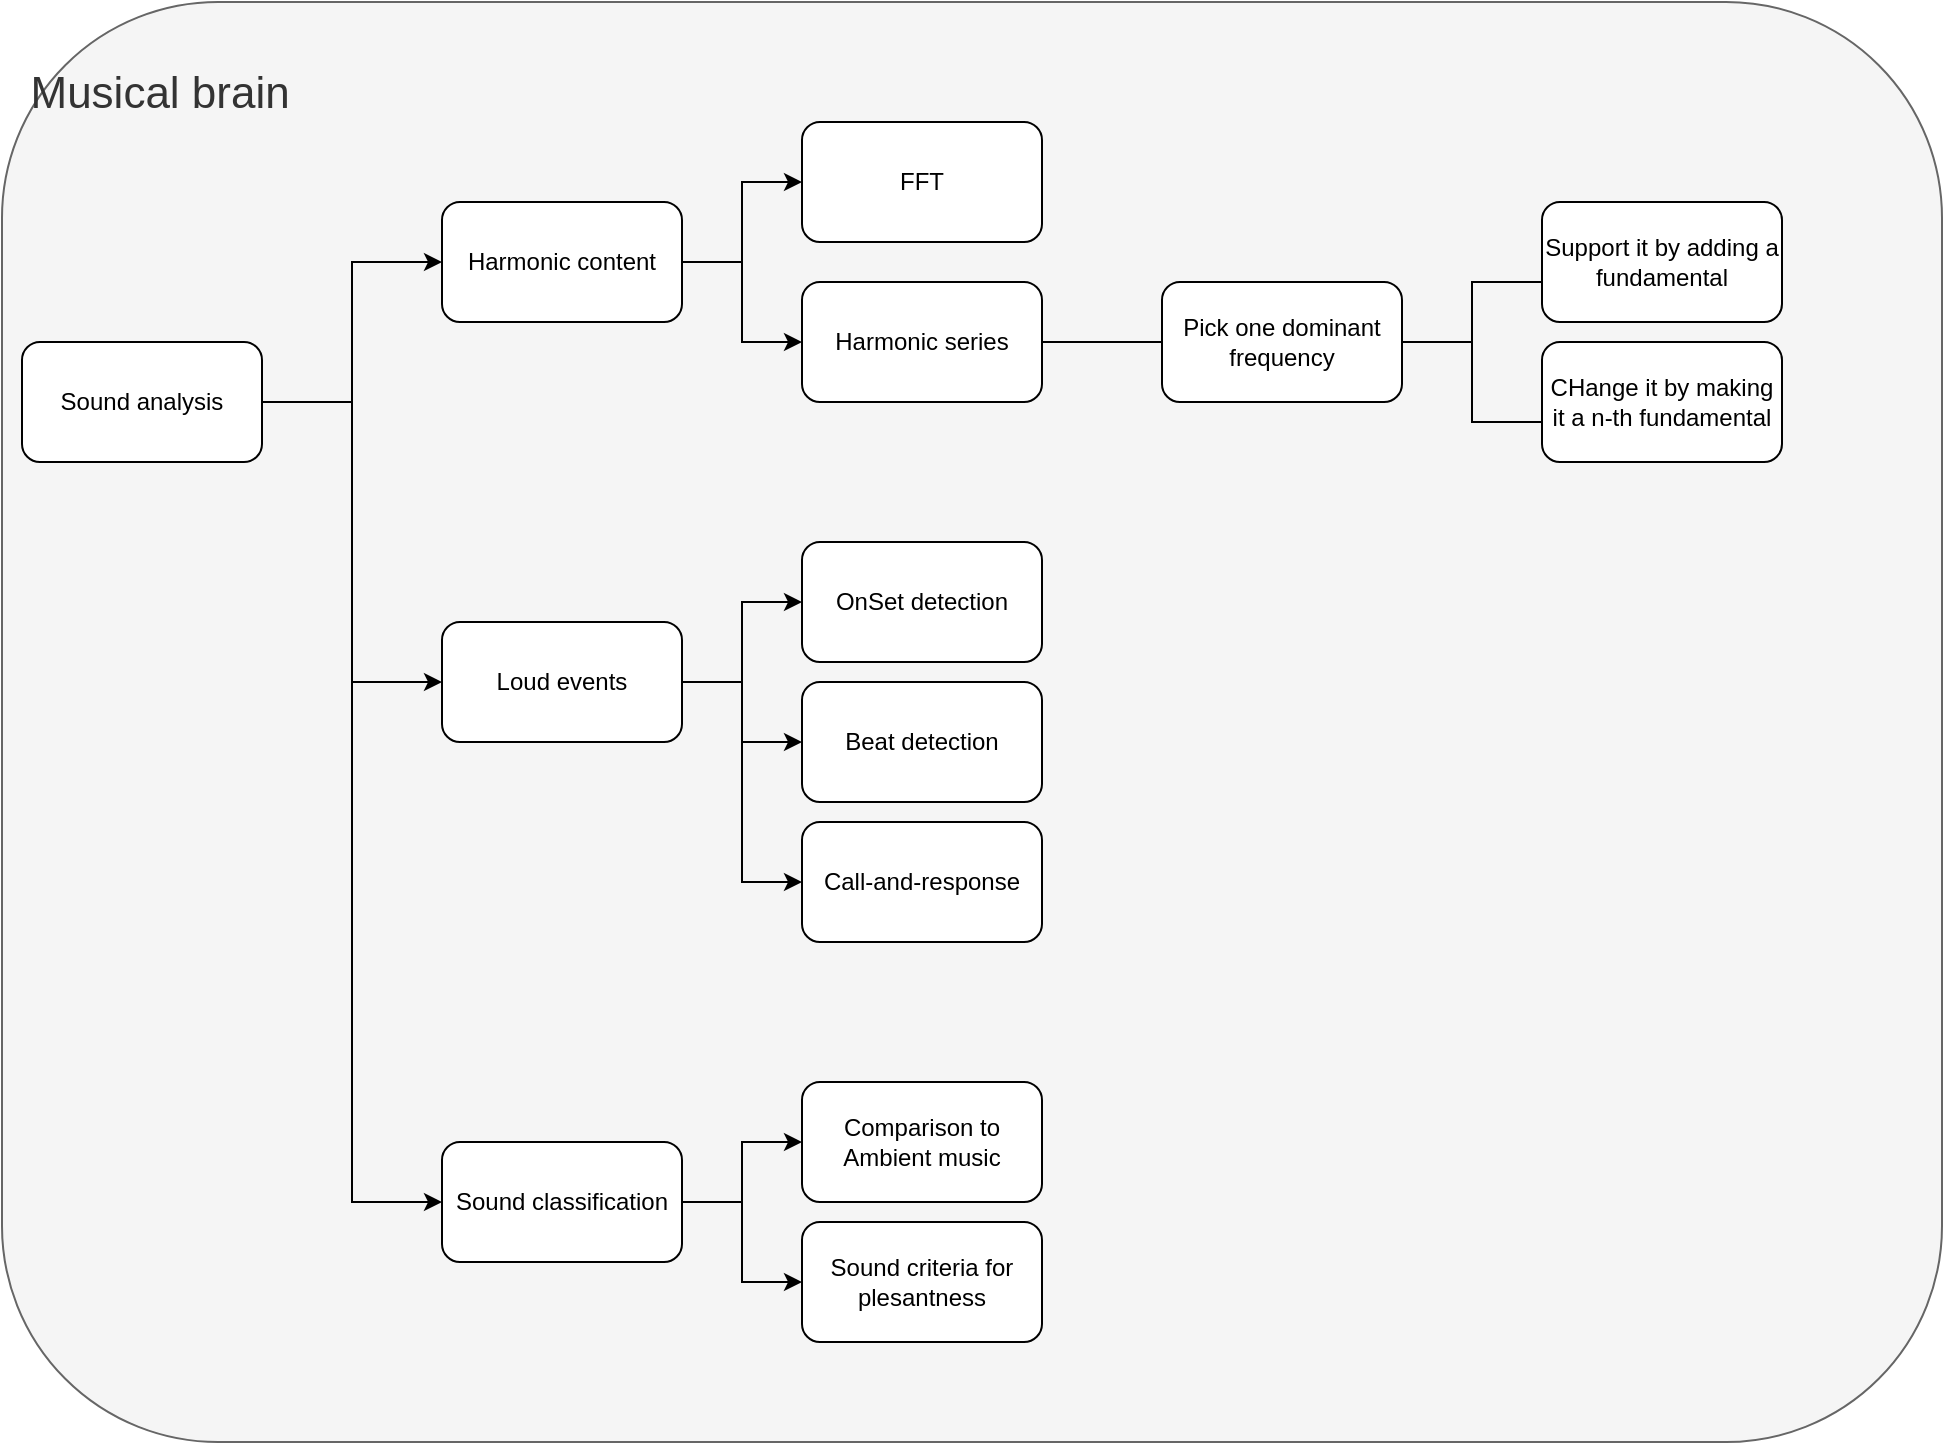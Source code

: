 <mxfile version="20.5.3" type="github">
  <diagram id="TSrqLb41TUzN-wV6DG5-" name="Page-1">
    <mxGraphModel dx="1627" dy="1038" grid="1" gridSize="10" guides="1" tooltips="1" connect="1" arrows="1" fold="1" page="1" pageScale="1" pageWidth="1654" pageHeight="1169" math="0" shadow="0">
      <root>
        <mxCell id="0" />
        <mxCell id="1" parent="0" />
        <mxCell id="s29h0F7StyeTCf7dUMEe-1" value="&lt;font style=&quot;font-size: 22px;&quot;&gt;&lt;br&gt;&lt;span style=&quot;white-space: pre;&quot;&gt;&lt;span style=&quot;white-space: pre;&quot;&gt;	&lt;/span&gt;	&lt;/span&gt;Musical brain&lt;/font&gt;" style="rounded=1;whiteSpace=wrap;html=1;sketch=0;align=left;verticalAlign=top;fillColor=#f5f5f5;fontColor=#333333;strokeColor=#666666;" parent="1" vertex="1">
          <mxGeometry x="40" y="60" width="970" height="720" as="geometry" />
        </mxCell>
        <mxCell id="s29h0F7StyeTCf7dUMEe-6" style="edgeStyle=orthogonalEdgeStyle;rounded=0;orthogonalLoop=1;jettySize=auto;html=1;entryX=0;entryY=0.5;entryDx=0;entryDy=0;" parent="1" source="s29h0F7StyeTCf7dUMEe-2" target="s29h0F7StyeTCf7dUMEe-3" edge="1">
          <mxGeometry relative="1" as="geometry" />
        </mxCell>
        <mxCell id="s29h0F7StyeTCf7dUMEe-8" style="edgeStyle=orthogonalEdgeStyle;rounded=0;orthogonalLoop=1;jettySize=auto;html=1;entryX=0;entryY=0.5;entryDx=0;entryDy=0;" parent="1" source="s29h0F7StyeTCf7dUMEe-2" target="s29h0F7StyeTCf7dUMEe-5" edge="1">
          <mxGeometry relative="1" as="geometry" />
        </mxCell>
        <mxCell id="s29h0F7StyeTCf7dUMEe-11" style="edgeStyle=orthogonalEdgeStyle;rounded=0;orthogonalLoop=1;jettySize=auto;html=1;entryX=0;entryY=0.5;entryDx=0;entryDy=0;" parent="1" source="s29h0F7StyeTCf7dUMEe-2" target="s29h0F7StyeTCf7dUMEe-4" edge="1">
          <mxGeometry relative="1" as="geometry" />
        </mxCell>
        <mxCell id="s29h0F7StyeTCf7dUMEe-2" value="Sound analysis" style="rounded=1;whiteSpace=wrap;html=1;" parent="1" vertex="1">
          <mxGeometry x="50" y="230" width="120" height="60" as="geometry" />
        </mxCell>
        <mxCell id="dfwp3B1YNrqgtGO_O6MF-9" style="edgeStyle=orthogonalEdgeStyle;rounded=0;orthogonalLoop=1;jettySize=auto;html=1;" edge="1" parent="1" source="s29h0F7StyeTCf7dUMEe-3" target="s29h0F7StyeTCf7dUMEe-9">
          <mxGeometry relative="1" as="geometry" />
        </mxCell>
        <mxCell id="dfwp3B1YNrqgtGO_O6MF-10" style="edgeStyle=orthogonalEdgeStyle;rounded=0;orthogonalLoop=1;jettySize=auto;html=1;" edge="1" parent="1" source="s29h0F7StyeTCf7dUMEe-3" target="s29h0F7StyeTCf7dUMEe-10">
          <mxGeometry relative="1" as="geometry" />
        </mxCell>
        <mxCell id="s29h0F7StyeTCf7dUMEe-3" value="Harmonic content" style="rounded=1;whiteSpace=wrap;html=1;" parent="1" vertex="1">
          <mxGeometry x="260" y="160" width="120" height="60" as="geometry" />
        </mxCell>
        <mxCell id="dfwp3B1YNrqgtGO_O6MF-11" style="edgeStyle=orthogonalEdgeStyle;rounded=0;orthogonalLoop=1;jettySize=auto;html=1;" edge="1" parent="1" source="s29h0F7StyeTCf7dUMEe-4" target="s29h0F7StyeTCf7dUMEe-12">
          <mxGeometry relative="1" as="geometry" />
        </mxCell>
        <mxCell id="dfwp3B1YNrqgtGO_O6MF-12" style="edgeStyle=orthogonalEdgeStyle;rounded=0;orthogonalLoop=1;jettySize=auto;html=1;" edge="1" parent="1" source="s29h0F7StyeTCf7dUMEe-4" target="s29h0F7StyeTCf7dUMEe-13">
          <mxGeometry relative="1" as="geometry" />
        </mxCell>
        <mxCell id="dfwp3B1YNrqgtGO_O6MF-13" style="edgeStyle=orthogonalEdgeStyle;rounded=0;orthogonalLoop=1;jettySize=auto;html=1;entryX=0;entryY=0.5;entryDx=0;entryDy=0;" edge="1" parent="1" source="s29h0F7StyeTCf7dUMEe-4" target="s29h0F7StyeTCf7dUMEe-14">
          <mxGeometry relative="1" as="geometry" />
        </mxCell>
        <mxCell id="s29h0F7StyeTCf7dUMEe-4" value="Loud events" style="rounded=1;whiteSpace=wrap;html=1;" parent="1" vertex="1">
          <mxGeometry x="260" y="370" width="120" height="60" as="geometry" />
        </mxCell>
        <mxCell id="dfwp3B1YNrqgtGO_O6MF-14" style="edgeStyle=orthogonalEdgeStyle;rounded=0;orthogonalLoop=1;jettySize=auto;html=1;entryX=0;entryY=0.5;entryDx=0;entryDy=0;" edge="1" parent="1" source="s29h0F7StyeTCf7dUMEe-5" target="s29h0F7StyeTCf7dUMEe-15">
          <mxGeometry relative="1" as="geometry" />
        </mxCell>
        <mxCell id="dfwp3B1YNrqgtGO_O6MF-15" style="edgeStyle=orthogonalEdgeStyle;rounded=0;orthogonalLoop=1;jettySize=auto;html=1;" edge="1" parent="1" source="s29h0F7StyeTCf7dUMEe-5" target="s29h0F7StyeTCf7dUMEe-16">
          <mxGeometry relative="1" as="geometry" />
        </mxCell>
        <mxCell id="s29h0F7StyeTCf7dUMEe-5" value="Sound classification" style="rounded=1;whiteSpace=wrap;html=1;" parent="1" vertex="1">
          <mxGeometry x="260" y="630" width="120" height="60" as="geometry" />
        </mxCell>
        <mxCell id="s29h0F7StyeTCf7dUMEe-9" value="FFT" style="rounded=1;whiteSpace=wrap;html=1;" parent="1" vertex="1">
          <mxGeometry x="440" y="120" width="120" height="60" as="geometry" />
        </mxCell>
        <mxCell id="dfwp3B1YNrqgtGO_O6MF-6" style="edgeStyle=orthogonalEdgeStyle;rounded=0;orthogonalLoop=1;jettySize=auto;html=1;entryX=0.417;entryY=0.5;entryDx=0;entryDy=0;entryPerimeter=0;" edge="1" parent="1" source="s29h0F7StyeTCf7dUMEe-10" target="dfwp3B1YNrqgtGO_O6MF-1">
          <mxGeometry relative="1" as="geometry" />
        </mxCell>
        <mxCell id="s29h0F7StyeTCf7dUMEe-10" value="Harmonic series" style="rounded=1;whiteSpace=wrap;html=1;" parent="1" vertex="1">
          <mxGeometry x="440" y="200" width="120" height="60" as="geometry" />
        </mxCell>
        <mxCell id="s29h0F7StyeTCf7dUMEe-12" value="OnSet detection" style="rounded=1;whiteSpace=wrap;html=1;" parent="1" vertex="1">
          <mxGeometry x="440" y="330" width="120" height="60" as="geometry" />
        </mxCell>
        <mxCell id="s29h0F7StyeTCf7dUMEe-13" value="Beat detection" style="rounded=1;whiteSpace=wrap;html=1;" parent="1" vertex="1">
          <mxGeometry x="440" y="400" width="120" height="60" as="geometry" />
        </mxCell>
        <mxCell id="s29h0F7StyeTCf7dUMEe-14" value="Call-and-response" style="rounded=1;whiteSpace=wrap;html=1;" parent="1" vertex="1">
          <mxGeometry x="440" y="470" width="120" height="60" as="geometry" />
        </mxCell>
        <mxCell id="s29h0F7StyeTCf7dUMEe-15" value="Comparison to Ambient music" style="rounded=1;whiteSpace=wrap;html=1;" parent="1" vertex="1">
          <mxGeometry x="440" y="600" width="120" height="60" as="geometry" />
        </mxCell>
        <mxCell id="s29h0F7StyeTCf7dUMEe-16" value="Sound criteria for plesantness" style="rounded=1;whiteSpace=wrap;html=1;sketch=0;shadow=0;glass=0;" parent="1" vertex="1">
          <mxGeometry x="440" y="670" width="120" height="60" as="geometry" />
        </mxCell>
        <mxCell id="dfwp3B1YNrqgtGO_O6MF-7" style="edgeStyle=orthogonalEdgeStyle;rounded=0;orthogonalLoop=1;jettySize=auto;html=1;entryX=0.5;entryY=0.667;entryDx=0;entryDy=0;entryPerimeter=0;" edge="1" parent="1" source="dfwp3B1YNrqgtGO_O6MF-1" target="dfwp3B1YNrqgtGO_O6MF-2">
          <mxGeometry relative="1" as="geometry" />
        </mxCell>
        <mxCell id="dfwp3B1YNrqgtGO_O6MF-8" style="edgeStyle=orthogonalEdgeStyle;rounded=0;orthogonalLoop=1;jettySize=auto;html=1;entryX=0.583;entryY=0.667;entryDx=0;entryDy=0;entryPerimeter=0;" edge="1" parent="1" source="dfwp3B1YNrqgtGO_O6MF-1" target="dfwp3B1YNrqgtGO_O6MF-3">
          <mxGeometry relative="1" as="geometry" />
        </mxCell>
        <mxCell id="dfwp3B1YNrqgtGO_O6MF-1" value="Pick one dominant frequency" style="rounded=1;whiteSpace=wrap;html=1;" vertex="1" parent="1">
          <mxGeometry x="620" y="200" width="120" height="60" as="geometry" />
        </mxCell>
        <mxCell id="dfwp3B1YNrqgtGO_O6MF-2" value="Support it by adding a fundamental" style="rounded=1;whiteSpace=wrap;html=1;" vertex="1" parent="1">
          <mxGeometry x="810" y="160" width="120" height="60" as="geometry" />
        </mxCell>
        <mxCell id="dfwp3B1YNrqgtGO_O6MF-3" value="CHange it by making it a n-th fundamental" style="rounded=1;whiteSpace=wrap;html=1;" vertex="1" parent="1">
          <mxGeometry x="810" y="230" width="120" height="60" as="geometry" />
        </mxCell>
      </root>
    </mxGraphModel>
  </diagram>
</mxfile>
